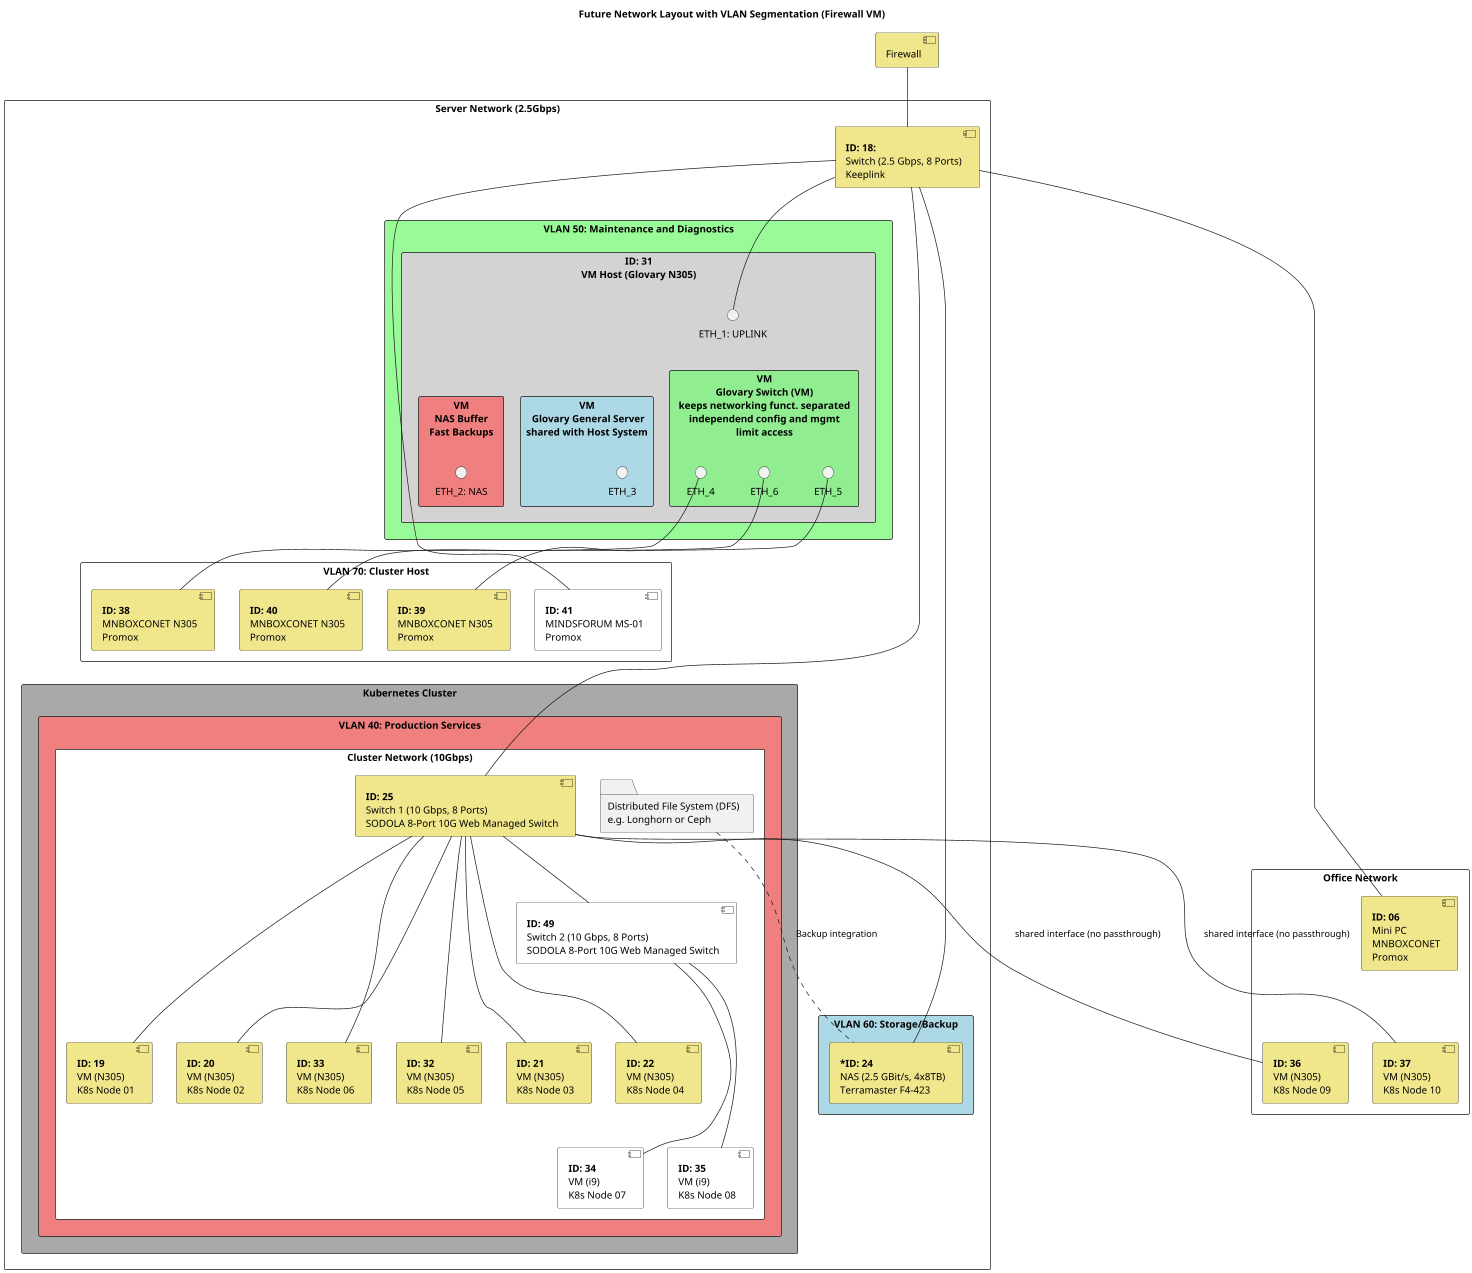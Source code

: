 @startuml
title Future Network Layout with VLAN Segmentation (Firewall VM)

skinparam maxWidth 2000
skinparam maxHeight 900
scale 0.7

skinparam component {
    BackgroundColor Khaki
    BorderColor Black
    FontColor Black
}

[Firewall]

rectangle "Office Network" as OfficeNet {
        		[**ID: 06**\nMini PC\nMNBOXCONET\nPromox] as PC_MNBOX
        		[**ID: 36**\nVM (N305)\nK8s Node 09] as Cluster_Node_09
        		[**ID: 37**\nVM (N305)\nK8s Node 10] as Cluster_Node_10
} 

rectangle "Server Network (2.5Gbps)" as ServerNet {
    [**ID: 18:**\nSwitch (2.5 Gbps, 8 Ports)\nKeeplink] as SWITCH_SERVERS

     rectangle "VLAN 60: Storage/Backup" as VLAN60 #LightBlue {
        [***ID: 24**\nNAS (2.5 GBit/s, 4x8TB)\nTerramaster F4-423] as NAS_Storage
     }

     rectangle "VLAN 50: Maintenance and Diagnostics" as VLAN50 #PaleGreen {
        rectangle "**ID: 31**\nVM Host (Glovary N305)" as VM_HOST #LightGrey {
        	rectangle "**VM**\nNAS Buffer\nFast Backups" as VM_NAS #LightCoral {
			circle "ETH_2: NAS" as E2	
		}	
        	rectangle "**VM**\n Glovary General Server\nshared with Host System" as VM_GENERAL #LightBlue {
			circle "ETH_3" as E3
		}
        	rectangle "**VM**\nGlovary Switch (VM)\nkeeps networking funct. separated\nindependend config and mgmt\nlimit access" as VM_SWITCH #LightGreen {
			circle "ETH_4" as E4
			circle "ETH_5" as E5
			circle "ETH_6" as E6
			
}
                
		circle "ETH_1: UPLINK" as E1

                E1 -[hidden]- E2
                E1 -[hidden]- E3
                E1 -[hidden]- E4
                E1 -[hidden]- E5
                E1 -[hidden]- E6
 
	}


    }

    rectangle "VLAN 70: Cluster Host" as HOST {
        [**ID: 38**\nMNBOXCONET N305\nPromox]	as Cluster_Host_1
        [**ID: 39**\nMNBOXCONET N305\nPromox]	as Cluster_Host_2
        [**ID: 40**\nMNBOXCONET N305\nPromox]	as Cluster_Host_3
        [**ID: 41**\nMINDSFORUM MS-01\nPromox]	as Cluster_Host_4 #White
    }

    rectangle "Kubernetes Cluster" as K8s #Darkgrey {
	    rectangle "VLAN 40: Production Services" as VLAN40 #LightCoral {
		rectangle "Cluster Network (10Gbps)" as ClusterNet #White {
    			folder "Distributed File System (DFS)\ne.g. Longhorn or Ceph" as DFS
        		[**ID: 25**\nSwitch 1 (10 Gbps, 8 Ports)\nSODOLA 8-Port 10G Web Managed Switch] as SWITCH_CLUSTER
        		[**ID: 49**\nSwitch 2 (10 Gbps, 8 Ports)\nSODOLA 8-Port 10G Web Managed Switch] as SWITCH_CLUSTER2 #White
        		[**ID: 19**\nVM (N305)\nK8s Node 01] as Cluster_Node_01
        		[**ID: 20**\nVM (N305)\nK8s Node 02] as Cluster_Node_02
        		[**ID: 21**\nVM (N305)\nK8s Node 03] as Cluster_Node_03
        		[**ID: 22**\nVM (N305)\nK8s Node 04] as Cluster_Node_04
         		[**ID: 32**\nVM (N305)\nK8s Node 05] as Cluster_Node_05
        		[**ID: 33**\nVM (N305)\nK8s Node 06] as Cluster_Node_06
        		[**ID: 34**\nVM (i9)\nK8s Node 07] as Cluster_Node_07 #White
        		[**ID: 35**\nVM (i9)\nK8s Node 08] as Cluster_Node_08 #White
		}
    	  }
     }
}
SWITCH_SERVERS -- SWITCH_CLUSTER
SWITCH_CLUSTER -- SWITCH_CLUSTER2
SWITCH_SERVERS -- E1 
SWITCH_SERVERS -- NAS_Storage 
SWITCH_SERVERS -- PC_MNBOX 
E4 -- Cluster_Host_1
E5 -- Cluster_Host_2
E6 -- Cluster_Host_3
SWITCH_SERVERS ---- Cluster_Host_4

SWITCH_CLUSTER --- Cluster_Node_01
SWITCH_CLUSTER --- Cluster_Node_02
SWITCH_CLUSTER --- Cluster_Node_03
SWITCH_CLUSTER --- Cluster_Node_04
SWITCH_CLUSTER --- Cluster_Node_05
SWITCH_CLUSTER --- Cluster_Node_06
SWITCH_CLUSTER2 --- Cluster_Node_07
SWITCH_CLUSTER2 --- Cluster_Node_08
SWITCH_CLUSTER --- Cluster_Node_09 : shared interface (no passthrough)
SWITCH_CLUSTER --- Cluster_Node_10 : shared interface (no passthrough)

Firewall -- SWITCH_SERVERS

DFS ... NAS_Storage: Backup integration

Cluster_Host_1 ..[hidden].. Cluster_Node_01
Cluster_Host_1 ..[hidden].. Cluster_Node_02 
Cluster_Host_2 ..[hidden].. Cluster_Node_03 
Cluster_Host_2 ..[hidden].. Cluster_Node_04 
Cluster_Host_3 ..[hidden].. Cluster_Node_05
Cluster_Host_3 ..[hidden].. Cluster_Node_06 
Cluster_Host_4 ..[hidden].. Cluster_Node_07 
Cluster_Host_4 ..[hidden].. Cluster_Node_08
PC_MNBOX .[hidden]. Cluster_Node_09 : VM
PC_MNBOX .[hidden]. Cluster_Node_10 : VM

@enduml

